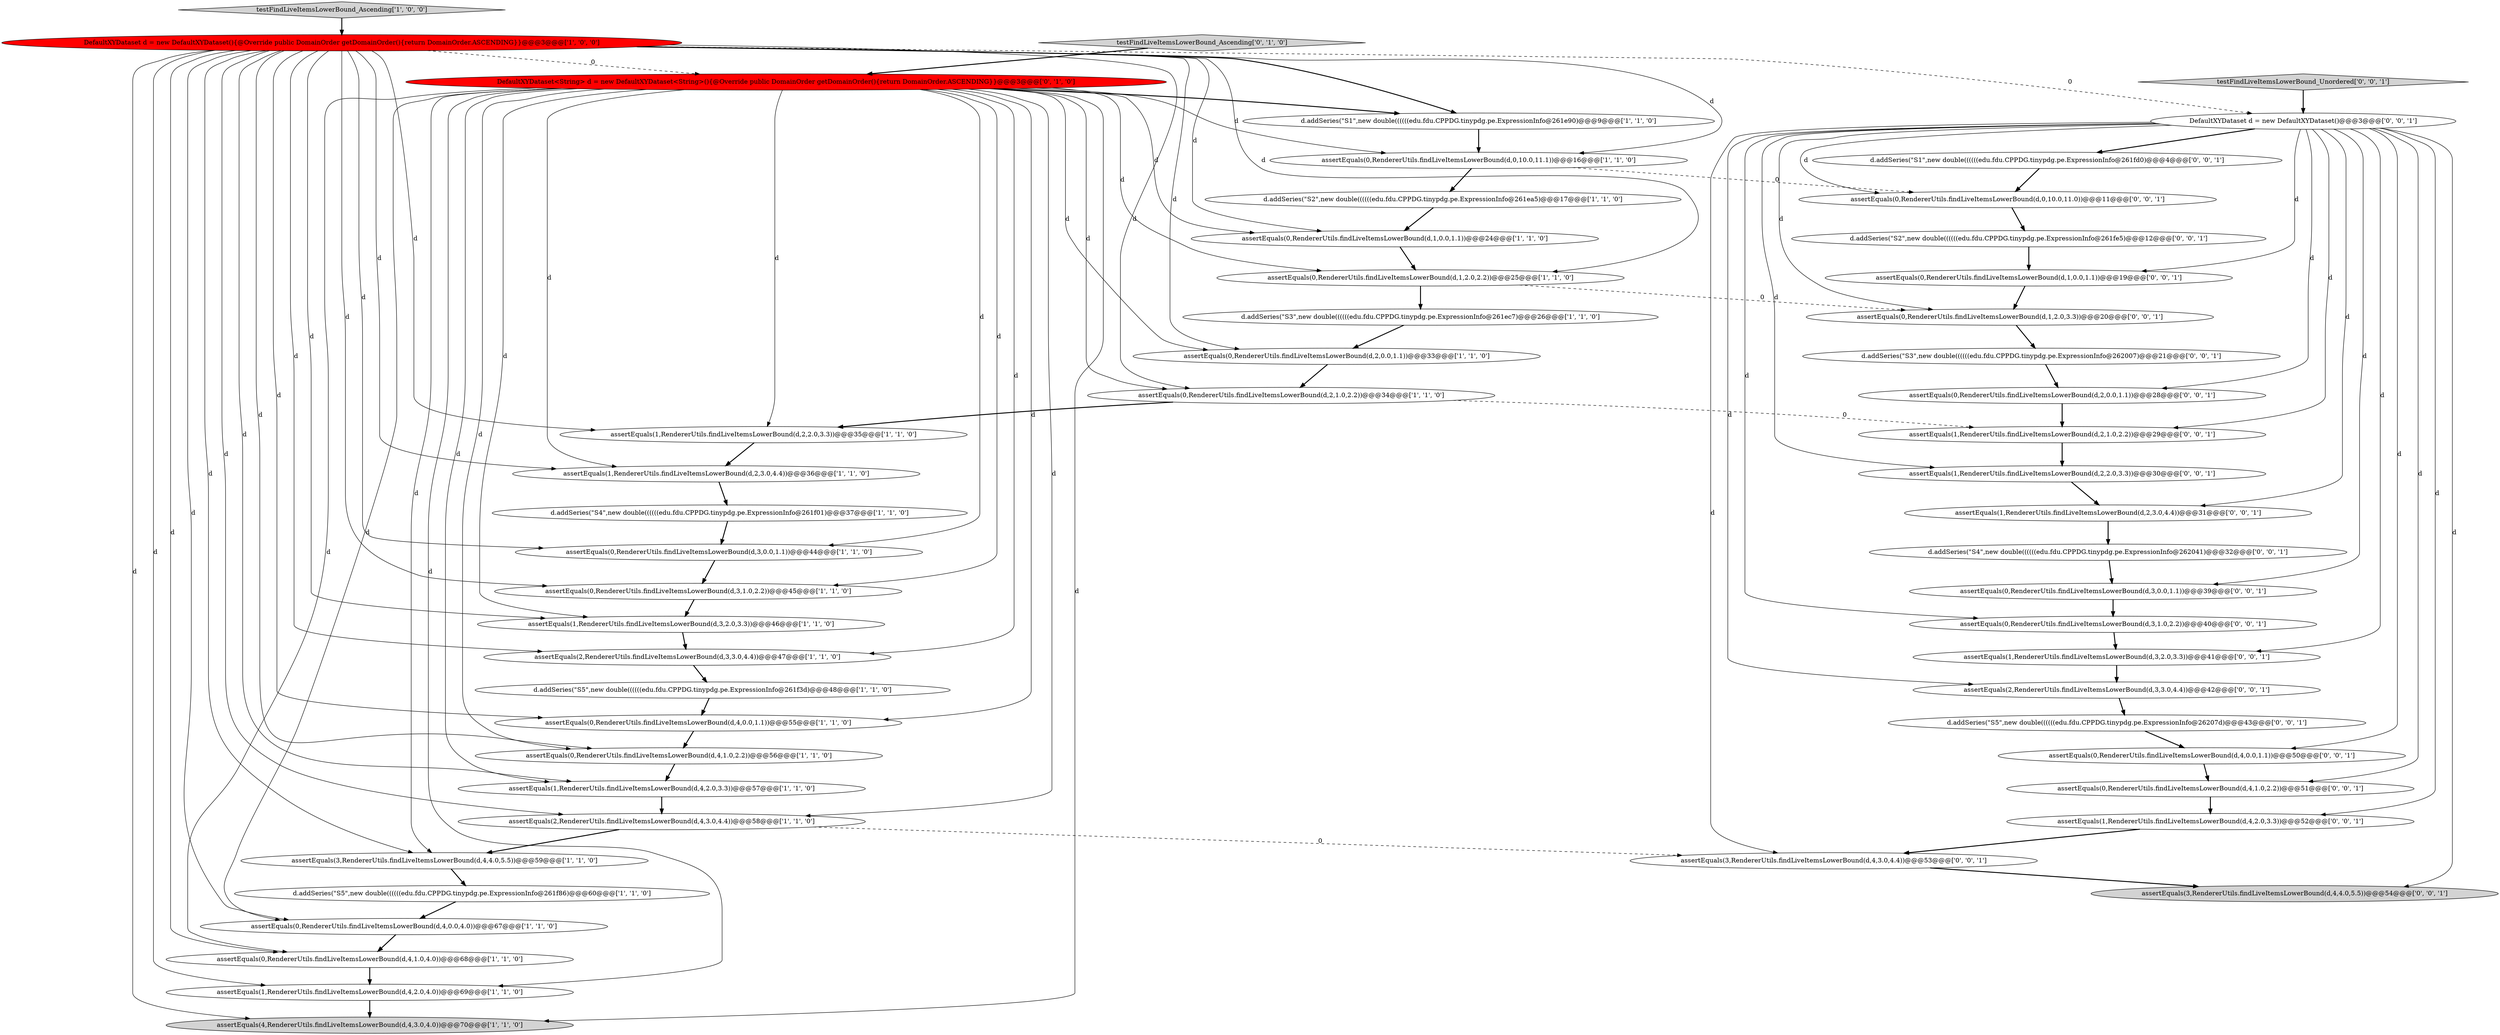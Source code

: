 digraph {
30 [style = filled, label = "assertEquals(0,RendererUtils.findLiveItemsLowerBound(d,1,0.0,1.1))@@@19@@@['0', '0', '1']", fillcolor = white, shape = ellipse image = "AAA0AAABBB3BBB"];
37 [style = filled, label = "d.addSeries(\"S5\",new double((((((edu.fdu.CPPDG.tinypdg.pe.ExpressionInfo@26207d)@@@43@@@['0', '0', '1']", fillcolor = white, shape = ellipse image = "AAA0AAABBB3BBB"];
41 [style = filled, label = "assertEquals(1,RendererUtils.findLiveItemsLowerBound(d,4,2.0,3.3))@@@52@@@['0', '0', '1']", fillcolor = white, shape = ellipse image = "AAA0AAABBB3BBB"];
36 [style = filled, label = "assertEquals(1,RendererUtils.findLiveItemsLowerBound(d,2,1.0,2.2))@@@29@@@['0', '0', '1']", fillcolor = white, shape = ellipse image = "AAA0AAABBB3BBB"];
46 [style = filled, label = "d.addSeries(\"S2\",new double((((((edu.fdu.CPPDG.tinypdg.pe.ExpressionInfo@261fe5)@@@12@@@['0', '0', '1']", fillcolor = white, shape = ellipse image = "AAA0AAABBB3BBB"];
9 [style = filled, label = "assertEquals(0,RendererUtils.findLiveItemsLowerBound(d,4,1.0,4.0))@@@68@@@['1', '1', '0']", fillcolor = white, shape = ellipse image = "AAA0AAABBB1BBB"];
21 [style = filled, label = "assertEquals(1,RendererUtils.findLiveItemsLowerBound(d,2,3.0,4.4))@@@36@@@['1', '1', '0']", fillcolor = white, shape = ellipse image = "AAA0AAABBB1BBB"];
34 [style = filled, label = "assertEquals(3,RendererUtils.findLiveItemsLowerBound(d,4,3.0,4.4))@@@53@@@['0', '0', '1']", fillcolor = white, shape = ellipse image = "AAA0AAABBB3BBB"];
17 [style = filled, label = "assertEquals(1,RendererUtils.findLiveItemsLowerBound(d,4,2.0,4.0))@@@69@@@['1', '1', '0']", fillcolor = white, shape = ellipse image = "AAA0AAABBB1BBB"];
38 [style = filled, label = "assertEquals(0,RendererUtils.findLiveItemsLowerBound(d,4,0.0,1.1))@@@50@@@['0', '0', '1']", fillcolor = white, shape = ellipse image = "AAA0AAABBB3BBB"];
13 [style = filled, label = "assertEquals(3,RendererUtils.findLiveItemsLowerBound(d,4,4.0,5.5))@@@59@@@['1', '1', '0']", fillcolor = white, shape = ellipse image = "AAA0AAABBB1BBB"];
24 [style = filled, label = "testFindLiveItemsLowerBound_Ascending['1', '0', '0']", fillcolor = lightgray, shape = diamond image = "AAA0AAABBB1BBB"];
6 [style = filled, label = "assertEquals(2,RendererUtils.findLiveItemsLowerBound(d,4,3.0,4.4))@@@58@@@['1', '1', '0']", fillcolor = white, shape = ellipse image = "AAA0AAABBB1BBB"];
49 [style = filled, label = "assertEquals(1,RendererUtils.findLiveItemsLowerBound(d,2,3.0,4.4))@@@31@@@['0', '0', '1']", fillcolor = white, shape = ellipse image = "AAA0AAABBB3BBB"];
2 [style = filled, label = "assertEquals(1,RendererUtils.findLiveItemsLowerBound(d,2,2.0,3.3))@@@35@@@['1', '1', '0']", fillcolor = white, shape = ellipse image = "AAA0AAABBB1BBB"];
25 [style = filled, label = "assertEquals(0,RendererUtils.findLiveItemsLowerBound(d,3,0.0,1.1))@@@44@@@['1', '1', '0']", fillcolor = white, shape = ellipse image = "AAA0AAABBB1BBB"];
10 [style = filled, label = "assertEquals(0,RendererUtils.findLiveItemsLowerBound(d,1,2.0,2.2))@@@25@@@['1', '1', '0']", fillcolor = white, shape = ellipse image = "AAA0AAABBB1BBB"];
43 [style = filled, label = "assertEquals(0,RendererUtils.findLiveItemsLowerBound(d,0,10.0,11.0))@@@11@@@['0', '0', '1']", fillcolor = white, shape = ellipse image = "AAA0AAABBB3BBB"];
45 [style = filled, label = "assertEquals(0,RendererUtils.findLiveItemsLowerBound(d,3,1.0,2.2))@@@40@@@['0', '0', '1']", fillcolor = white, shape = ellipse image = "AAA0AAABBB3BBB"];
7 [style = filled, label = "assertEquals(0,RendererUtils.findLiveItemsLowerBound(d,1,0.0,1.1))@@@24@@@['1', '1', '0']", fillcolor = white, shape = ellipse image = "AAA0AAABBB1BBB"];
11 [style = filled, label = "d.addSeries(\"S1\",new double((((((edu.fdu.CPPDG.tinypdg.pe.ExpressionInfo@261e90)@@@9@@@['1', '1', '0']", fillcolor = white, shape = ellipse image = "AAA0AAABBB1BBB"];
16 [style = filled, label = "d.addSeries(\"S4\",new double((((((edu.fdu.CPPDG.tinypdg.pe.ExpressionInfo@261f01)@@@37@@@['1', '1', '0']", fillcolor = white, shape = ellipse image = "AAA0AAABBB1BBB"];
42 [style = filled, label = "assertEquals(0,RendererUtils.findLiveItemsLowerBound(d,3,0.0,1.1))@@@39@@@['0', '0', '1']", fillcolor = white, shape = ellipse image = "AAA0AAABBB3BBB"];
12 [style = filled, label = "assertEquals(0,RendererUtils.findLiveItemsLowerBound(d,4,1.0,2.2))@@@56@@@['1', '1', '0']", fillcolor = white, shape = ellipse image = "AAA0AAABBB1BBB"];
22 [style = filled, label = "assertEquals(0,RendererUtils.findLiveItemsLowerBound(d,3,1.0,2.2))@@@45@@@['1', '1', '0']", fillcolor = white, shape = ellipse image = "AAA0AAABBB1BBB"];
50 [style = filled, label = "assertEquals(1,RendererUtils.findLiveItemsLowerBound(d,3,2.0,3.3))@@@41@@@['0', '0', '1']", fillcolor = white, shape = ellipse image = "AAA0AAABBB3BBB"];
32 [style = filled, label = "assertEquals(3,RendererUtils.findLiveItemsLowerBound(d,4,4.0,5.5))@@@54@@@['0', '0', '1']", fillcolor = lightgray, shape = ellipse image = "AAA0AAABBB3BBB"];
52 [style = filled, label = "assertEquals(0,RendererUtils.findLiveItemsLowerBound(d,2,0.0,1.1))@@@28@@@['0', '0', '1']", fillcolor = white, shape = ellipse image = "AAA0AAABBB3BBB"];
18 [style = filled, label = "assertEquals(4,RendererUtils.findLiveItemsLowerBound(d,4,3.0,4.0))@@@70@@@['1', '1', '0']", fillcolor = lightgray, shape = ellipse image = "AAA0AAABBB1BBB"];
29 [style = filled, label = "testFindLiveItemsLowerBound_Ascending['0', '1', '0']", fillcolor = lightgray, shape = diamond image = "AAA0AAABBB2BBB"];
14 [style = filled, label = "DefaultXYDataset d = new DefaultXYDataset(){@Override public DomainOrder getDomainOrder(){return DomainOrder.ASCENDING}}@@@3@@@['1', '0', '0']", fillcolor = red, shape = ellipse image = "AAA1AAABBB1BBB"];
35 [style = filled, label = "d.addSeries(\"S3\",new double((((((edu.fdu.CPPDG.tinypdg.pe.ExpressionInfo@262007)@@@21@@@['0', '0', '1']", fillcolor = white, shape = ellipse image = "AAA0AAABBB3BBB"];
47 [style = filled, label = "assertEquals(1,RendererUtils.findLiveItemsLowerBound(d,2,2.0,3.3))@@@30@@@['0', '0', '1']", fillcolor = white, shape = ellipse image = "AAA0AAABBB3BBB"];
0 [style = filled, label = "assertEquals(1,RendererUtils.findLiveItemsLowerBound(d,4,2.0,3.3))@@@57@@@['1', '1', '0']", fillcolor = white, shape = ellipse image = "AAA0AAABBB1BBB"];
39 [style = filled, label = "assertEquals(2,RendererUtils.findLiveItemsLowerBound(d,3,3.0,4.4))@@@42@@@['0', '0', '1']", fillcolor = white, shape = ellipse image = "AAA0AAABBB3BBB"];
8 [style = filled, label = "assertEquals(2,RendererUtils.findLiveItemsLowerBound(d,3,3.0,4.4))@@@47@@@['1', '1', '0']", fillcolor = white, shape = ellipse image = "AAA0AAABBB1BBB"];
3 [style = filled, label = "assertEquals(0,RendererUtils.findLiveItemsLowerBound(d,0,10.0,11.1))@@@16@@@['1', '1', '0']", fillcolor = white, shape = ellipse image = "AAA0AAABBB1BBB"];
1 [style = filled, label = "d.addSeries(\"S5\",new double((((((edu.fdu.CPPDG.tinypdg.pe.ExpressionInfo@261f86)@@@60@@@['1', '1', '0']", fillcolor = white, shape = ellipse image = "AAA0AAABBB1BBB"];
5 [style = filled, label = "assertEquals(1,RendererUtils.findLiveItemsLowerBound(d,3,2.0,3.3))@@@46@@@['1', '1', '0']", fillcolor = white, shape = ellipse image = "AAA0AAABBB1BBB"];
26 [style = filled, label = "assertEquals(0,RendererUtils.findLiveItemsLowerBound(d,4,0.0,4.0))@@@67@@@['1', '1', '0']", fillcolor = white, shape = ellipse image = "AAA0AAABBB1BBB"];
23 [style = filled, label = "d.addSeries(\"S2\",new double((((((edu.fdu.CPPDG.tinypdg.pe.ExpressionInfo@261ea5)@@@17@@@['1', '1', '0']", fillcolor = white, shape = ellipse image = "AAA0AAABBB1BBB"];
15 [style = filled, label = "d.addSeries(\"S5\",new double((((((edu.fdu.CPPDG.tinypdg.pe.ExpressionInfo@261f3d)@@@48@@@['1', '1', '0']", fillcolor = white, shape = ellipse image = "AAA0AAABBB1BBB"];
48 [style = filled, label = "DefaultXYDataset d = new DefaultXYDataset()@@@3@@@['0', '0', '1']", fillcolor = white, shape = ellipse image = "AAA0AAABBB3BBB"];
31 [style = filled, label = "assertEquals(0,RendererUtils.findLiveItemsLowerBound(d,4,1.0,2.2))@@@51@@@['0', '0', '1']", fillcolor = white, shape = ellipse image = "AAA0AAABBB3BBB"];
51 [style = filled, label = "d.addSeries(\"S1\",new double((((((edu.fdu.CPPDG.tinypdg.pe.ExpressionInfo@261fd0)@@@4@@@['0', '0', '1']", fillcolor = white, shape = ellipse image = "AAA0AAABBB3BBB"];
40 [style = filled, label = "testFindLiveItemsLowerBound_Unordered['0', '0', '1']", fillcolor = lightgray, shape = diamond image = "AAA0AAABBB3BBB"];
19 [style = filled, label = "d.addSeries(\"S3\",new double((((((edu.fdu.CPPDG.tinypdg.pe.ExpressionInfo@261ec7)@@@26@@@['1', '1', '0']", fillcolor = white, shape = ellipse image = "AAA0AAABBB1BBB"];
28 [style = filled, label = "DefaultXYDataset<String> d = new DefaultXYDataset<String>(){@Override public DomainOrder getDomainOrder(){return DomainOrder.ASCENDING}}@@@3@@@['0', '1', '0']", fillcolor = red, shape = ellipse image = "AAA1AAABBB2BBB"];
4 [style = filled, label = "assertEquals(0,RendererUtils.findLiveItemsLowerBound(d,2,1.0,2.2))@@@34@@@['1', '1', '0']", fillcolor = white, shape = ellipse image = "AAA0AAABBB1BBB"];
44 [style = filled, label = "d.addSeries(\"S4\",new double((((((edu.fdu.CPPDG.tinypdg.pe.ExpressionInfo@262041)@@@32@@@['0', '0', '1']", fillcolor = white, shape = ellipse image = "AAA0AAABBB3BBB"];
20 [style = filled, label = "assertEquals(0,RendererUtils.findLiveItemsLowerBound(d,2,0.0,1.1))@@@33@@@['1', '1', '0']", fillcolor = white, shape = ellipse image = "AAA0AAABBB1BBB"];
27 [style = filled, label = "assertEquals(0,RendererUtils.findLiveItemsLowerBound(d,4,0.0,1.1))@@@55@@@['1', '1', '0']", fillcolor = white, shape = ellipse image = "AAA0AAABBB1BBB"];
33 [style = filled, label = "assertEquals(0,RendererUtils.findLiveItemsLowerBound(d,1,2.0,3.3))@@@20@@@['0', '0', '1']", fillcolor = white, shape = ellipse image = "AAA0AAABBB3BBB"];
48->41 [style = solid, label="d"];
25->22 [style = bold, label=""];
42->45 [style = bold, label=""];
10->19 [style = bold, label=""];
48->30 [style = solid, label="d"];
26->9 [style = bold, label=""];
6->34 [style = dashed, label="0"];
38->31 [style = bold, label=""];
14->7 [style = solid, label="d"];
13->1 [style = bold, label=""];
47->49 [style = bold, label=""];
14->22 [style = solid, label="d"];
48->51 [style = bold, label=""];
14->2 [style = solid, label="d"];
4->36 [style = dashed, label="0"];
37->38 [style = bold, label=""];
48->36 [style = solid, label="d"];
28->3 [style = solid, label="d"];
21->16 [style = bold, label=""];
34->32 [style = bold, label=""];
14->18 [style = solid, label="d"];
14->20 [style = solid, label="d"];
14->17 [style = solid, label="d"];
14->11 [style = bold, label=""];
48->52 [style = solid, label="d"];
27->12 [style = bold, label=""];
14->21 [style = solid, label="d"];
14->25 [style = solid, label="d"];
48->39 [style = solid, label="d"];
19->20 [style = bold, label=""];
9->17 [style = bold, label=""];
28->5 [style = solid, label="d"];
4->2 [style = bold, label=""];
48->34 [style = solid, label="d"];
28->9 [style = solid, label="d"];
22->5 [style = bold, label=""];
50->39 [style = bold, label=""];
43->46 [style = bold, label=""];
35->52 [style = bold, label=""];
28->10 [style = solid, label="d"];
28->4 [style = solid, label="d"];
3->23 [style = bold, label=""];
48->31 [style = solid, label="d"];
14->10 [style = solid, label="d"];
14->8 [style = solid, label="d"];
2->21 [style = bold, label=""];
28->7 [style = solid, label="d"];
31->41 [style = bold, label=""];
48->47 [style = solid, label="d"];
28->17 [style = solid, label="d"];
23->7 [style = bold, label=""];
52->36 [style = bold, label=""];
28->18 [style = solid, label="d"];
48->49 [style = solid, label="d"];
28->2 [style = solid, label="d"];
14->5 [style = solid, label="d"];
39->37 [style = bold, label=""];
48->50 [style = solid, label="d"];
28->21 [style = solid, label="d"];
44->42 [style = bold, label=""];
8->15 [style = bold, label=""];
30->33 [style = bold, label=""];
14->4 [style = solid, label="d"];
14->28 [style = dashed, label="0"];
49->44 [style = bold, label=""];
28->26 [style = solid, label="d"];
14->3 [style = solid, label="d"];
14->9 [style = solid, label="d"];
48->42 [style = solid, label="d"];
28->20 [style = solid, label="d"];
48->32 [style = solid, label="d"];
46->30 [style = bold, label=""];
11->3 [style = bold, label=""];
6->13 [style = bold, label=""];
28->27 [style = solid, label="d"];
28->13 [style = solid, label="d"];
51->43 [style = bold, label=""];
14->12 [style = solid, label="d"];
41->34 [style = bold, label=""];
28->6 [style = solid, label="d"];
5->8 [style = bold, label=""];
33->35 [style = bold, label=""];
36->47 [style = bold, label=""];
40->48 [style = bold, label=""];
7->10 [style = bold, label=""];
0->6 [style = bold, label=""];
14->48 [style = dashed, label="0"];
28->8 [style = solid, label="d"];
28->11 [style = bold, label=""];
16->25 [style = bold, label=""];
10->33 [style = dashed, label="0"];
28->25 [style = solid, label="d"];
1->26 [style = bold, label=""];
12->0 [style = bold, label=""];
14->27 [style = solid, label="d"];
28->0 [style = solid, label="d"];
48->43 [style = solid, label="d"];
20->4 [style = bold, label=""];
24->14 [style = bold, label=""];
14->26 [style = solid, label="d"];
48->33 [style = solid, label="d"];
29->28 [style = bold, label=""];
28->12 [style = solid, label="d"];
14->6 [style = solid, label="d"];
45->50 [style = bold, label=""];
28->22 [style = solid, label="d"];
48->38 [style = solid, label="d"];
3->43 [style = dashed, label="0"];
14->0 [style = solid, label="d"];
14->13 [style = solid, label="d"];
15->27 [style = bold, label=""];
17->18 [style = bold, label=""];
48->45 [style = solid, label="d"];
}
